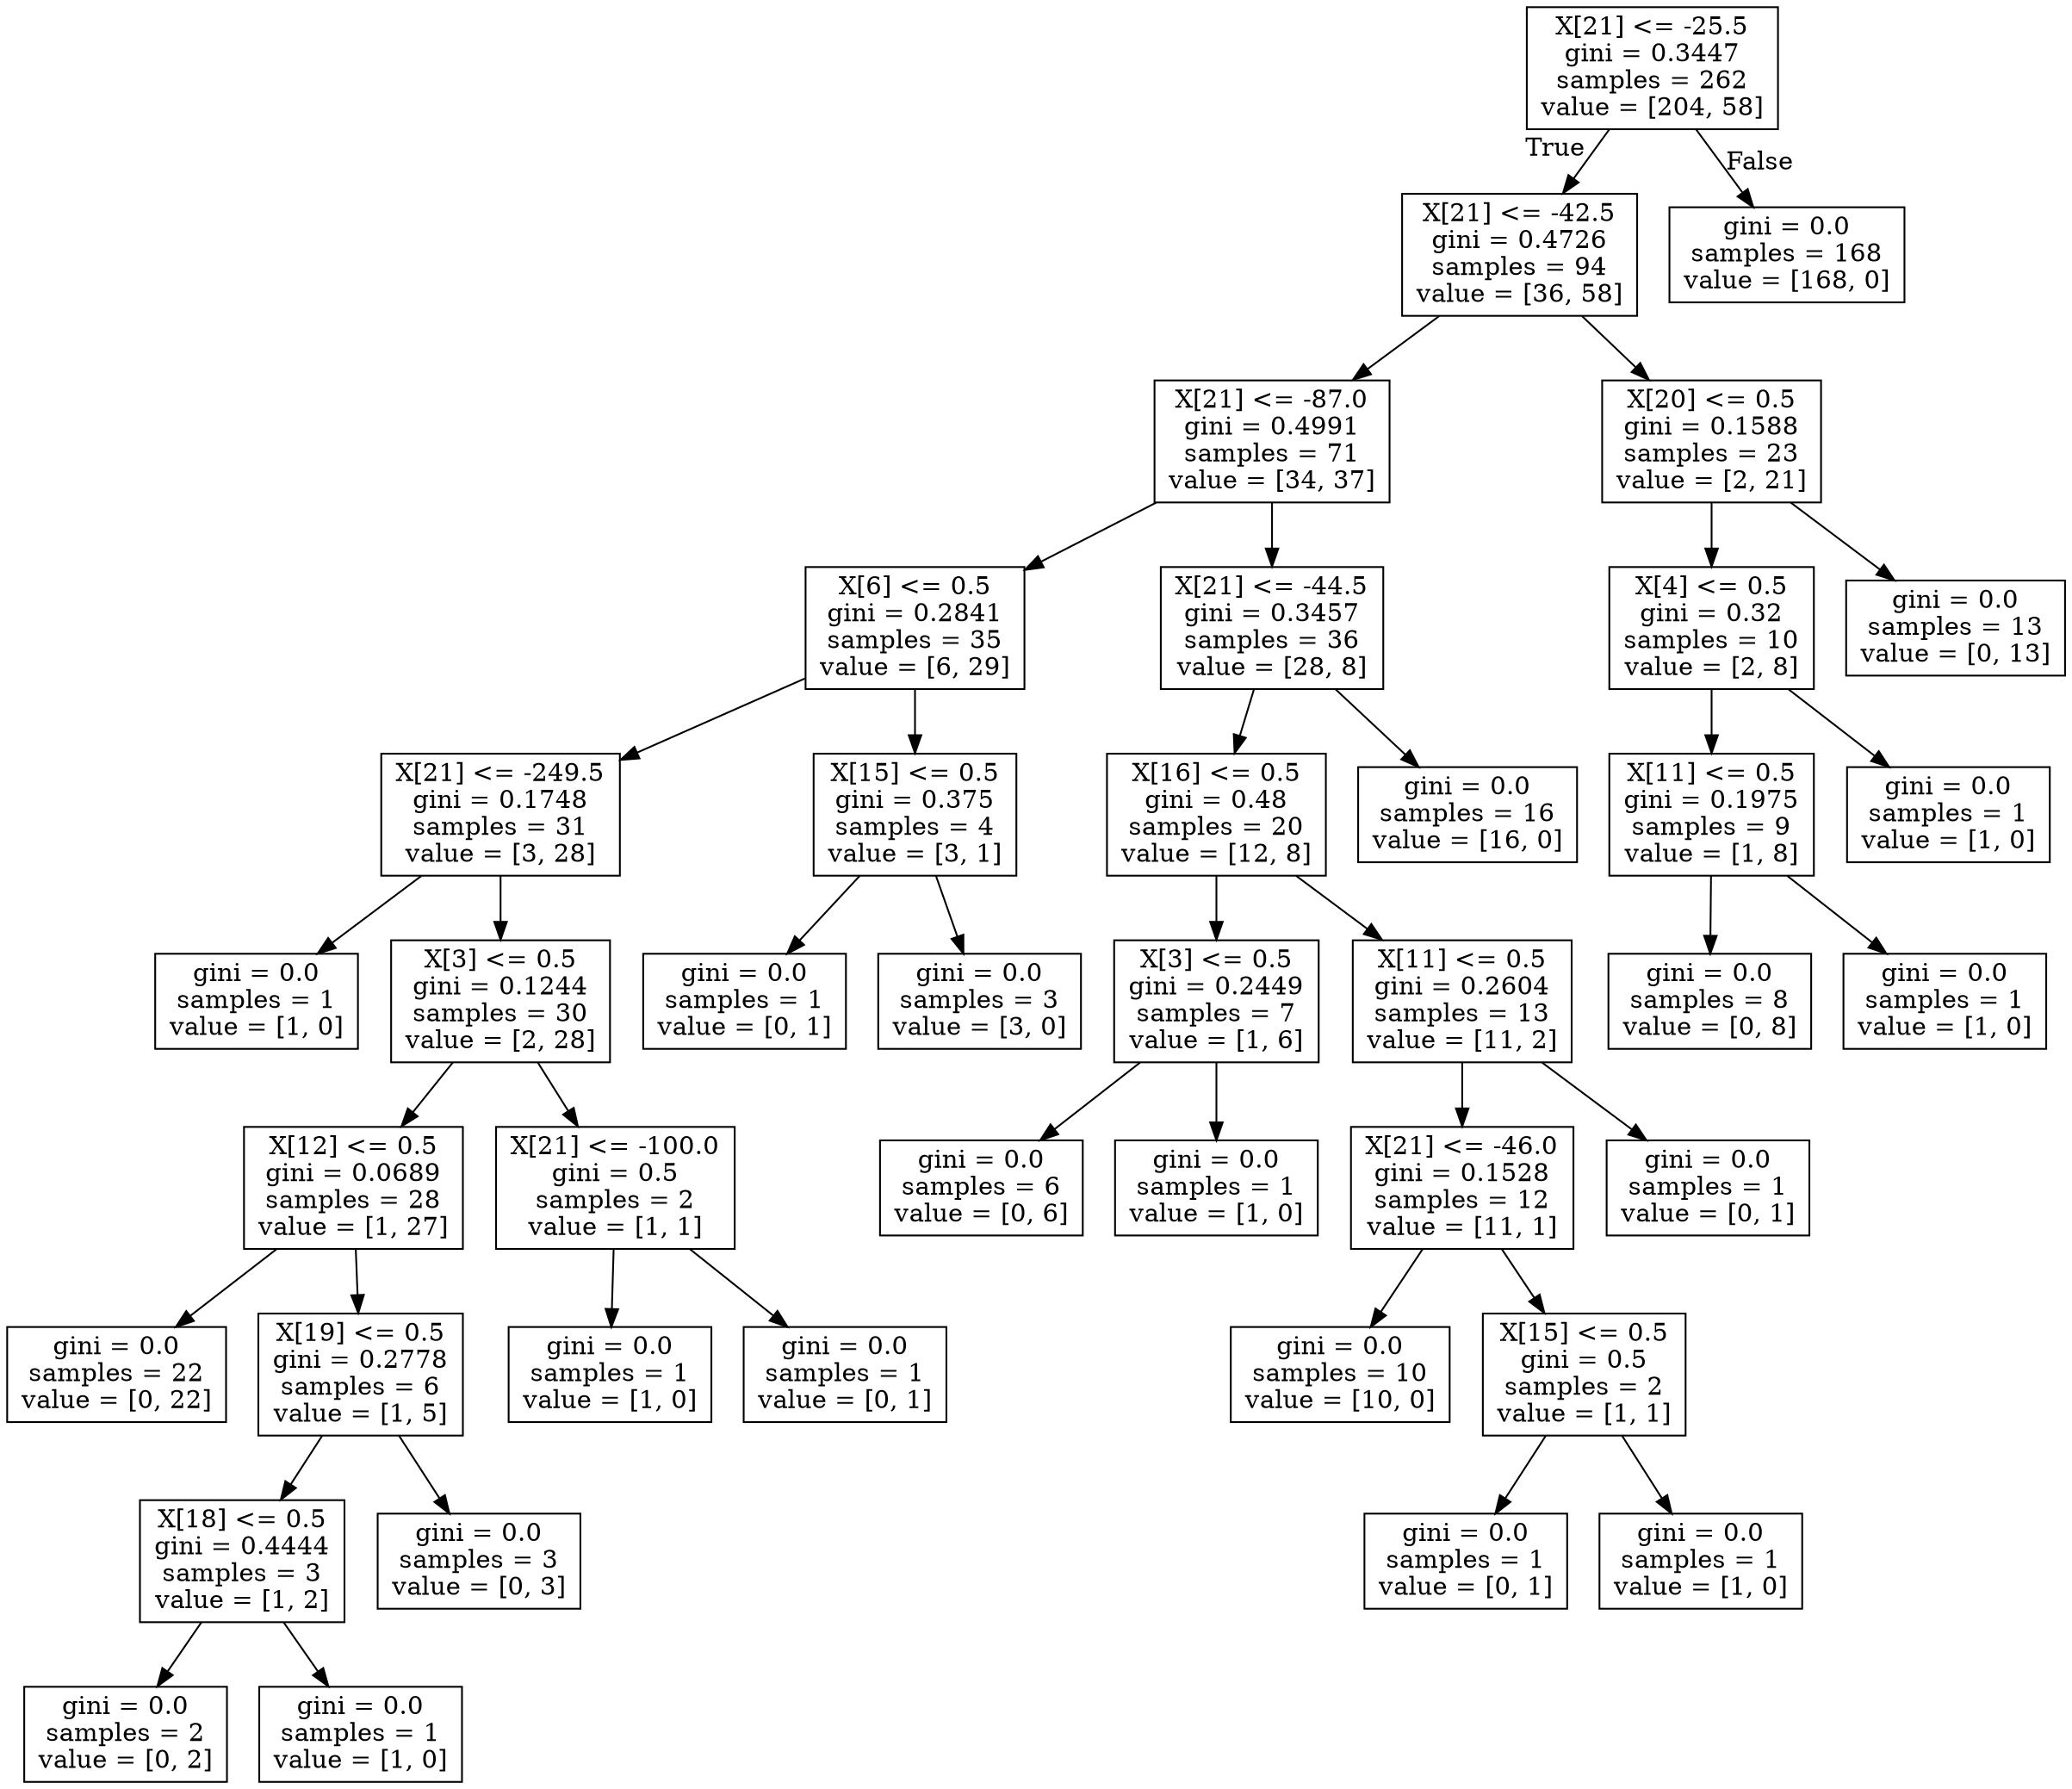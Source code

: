digraph Tree {
node [shape=box] ;
0 [label="X[21] <= -25.5\ngini = 0.3447\nsamples = 262\nvalue = [204, 58]"] ;
1 [label="X[21] <= -42.5\ngini = 0.4726\nsamples = 94\nvalue = [36, 58]"] ;
0 -> 1 [labeldistance=2.5, labelangle=45, headlabel="True"] ;
2 [label="X[21] <= -87.0\ngini = 0.4991\nsamples = 71\nvalue = [34, 37]"] ;
1 -> 2 ;
3 [label="X[6] <= 0.5\ngini = 0.2841\nsamples = 35\nvalue = [6, 29]"] ;
2 -> 3 ;
4 [label="X[21] <= -249.5\ngini = 0.1748\nsamples = 31\nvalue = [3, 28]"] ;
3 -> 4 ;
5 [label="gini = 0.0\nsamples = 1\nvalue = [1, 0]"] ;
4 -> 5 ;
6 [label="X[3] <= 0.5\ngini = 0.1244\nsamples = 30\nvalue = [2, 28]"] ;
4 -> 6 ;
7 [label="X[12] <= 0.5\ngini = 0.0689\nsamples = 28\nvalue = [1, 27]"] ;
6 -> 7 ;
8 [label="gini = 0.0\nsamples = 22\nvalue = [0, 22]"] ;
7 -> 8 ;
9 [label="X[19] <= 0.5\ngini = 0.2778\nsamples = 6\nvalue = [1, 5]"] ;
7 -> 9 ;
10 [label="X[18] <= 0.5\ngini = 0.4444\nsamples = 3\nvalue = [1, 2]"] ;
9 -> 10 ;
11 [label="gini = 0.0\nsamples = 2\nvalue = [0, 2]"] ;
10 -> 11 ;
12 [label="gini = 0.0\nsamples = 1\nvalue = [1, 0]"] ;
10 -> 12 ;
13 [label="gini = 0.0\nsamples = 3\nvalue = [0, 3]"] ;
9 -> 13 ;
14 [label="X[21] <= -100.0\ngini = 0.5\nsamples = 2\nvalue = [1, 1]"] ;
6 -> 14 ;
15 [label="gini = 0.0\nsamples = 1\nvalue = [1, 0]"] ;
14 -> 15 ;
16 [label="gini = 0.0\nsamples = 1\nvalue = [0, 1]"] ;
14 -> 16 ;
17 [label="X[15] <= 0.5\ngini = 0.375\nsamples = 4\nvalue = [3, 1]"] ;
3 -> 17 ;
18 [label="gini = 0.0\nsamples = 1\nvalue = [0, 1]"] ;
17 -> 18 ;
19 [label="gini = 0.0\nsamples = 3\nvalue = [3, 0]"] ;
17 -> 19 ;
20 [label="X[21] <= -44.5\ngini = 0.3457\nsamples = 36\nvalue = [28, 8]"] ;
2 -> 20 ;
21 [label="X[16] <= 0.5\ngini = 0.48\nsamples = 20\nvalue = [12, 8]"] ;
20 -> 21 ;
22 [label="X[3] <= 0.5\ngini = 0.2449\nsamples = 7\nvalue = [1, 6]"] ;
21 -> 22 ;
23 [label="gini = 0.0\nsamples = 6\nvalue = [0, 6]"] ;
22 -> 23 ;
24 [label="gini = 0.0\nsamples = 1\nvalue = [1, 0]"] ;
22 -> 24 ;
25 [label="X[11] <= 0.5\ngini = 0.2604\nsamples = 13\nvalue = [11, 2]"] ;
21 -> 25 ;
26 [label="X[21] <= -46.0\ngini = 0.1528\nsamples = 12\nvalue = [11, 1]"] ;
25 -> 26 ;
27 [label="gini = 0.0\nsamples = 10\nvalue = [10, 0]"] ;
26 -> 27 ;
28 [label="X[15] <= 0.5\ngini = 0.5\nsamples = 2\nvalue = [1, 1]"] ;
26 -> 28 ;
29 [label="gini = 0.0\nsamples = 1\nvalue = [0, 1]"] ;
28 -> 29 ;
30 [label="gini = 0.0\nsamples = 1\nvalue = [1, 0]"] ;
28 -> 30 ;
31 [label="gini = 0.0\nsamples = 1\nvalue = [0, 1]"] ;
25 -> 31 ;
32 [label="gini = 0.0\nsamples = 16\nvalue = [16, 0]"] ;
20 -> 32 ;
33 [label="X[20] <= 0.5\ngini = 0.1588\nsamples = 23\nvalue = [2, 21]"] ;
1 -> 33 ;
34 [label="X[4] <= 0.5\ngini = 0.32\nsamples = 10\nvalue = [2, 8]"] ;
33 -> 34 ;
35 [label="X[11] <= 0.5\ngini = 0.1975\nsamples = 9\nvalue = [1, 8]"] ;
34 -> 35 ;
36 [label="gini = 0.0\nsamples = 8\nvalue = [0, 8]"] ;
35 -> 36 ;
37 [label="gini = 0.0\nsamples = 1\nvalue = [1, 0]"] ;
35 -> 37 ;
38 [label="gini = 0.0\nsamples = 1\nvalue = [1, 0]"] ;
34 -> 38 ;
39 [label="gini = 0.0\nsamples = 13\nvalue = [0, 13]"] ;
33 -> 39 ;
40 [label="gini = 0.0\nsamples = 168\nvalue = [168, 0]"] ;
0 -> 40 [labeldistance=2.5, labelangle=-45, headlabel="False"] ;
}